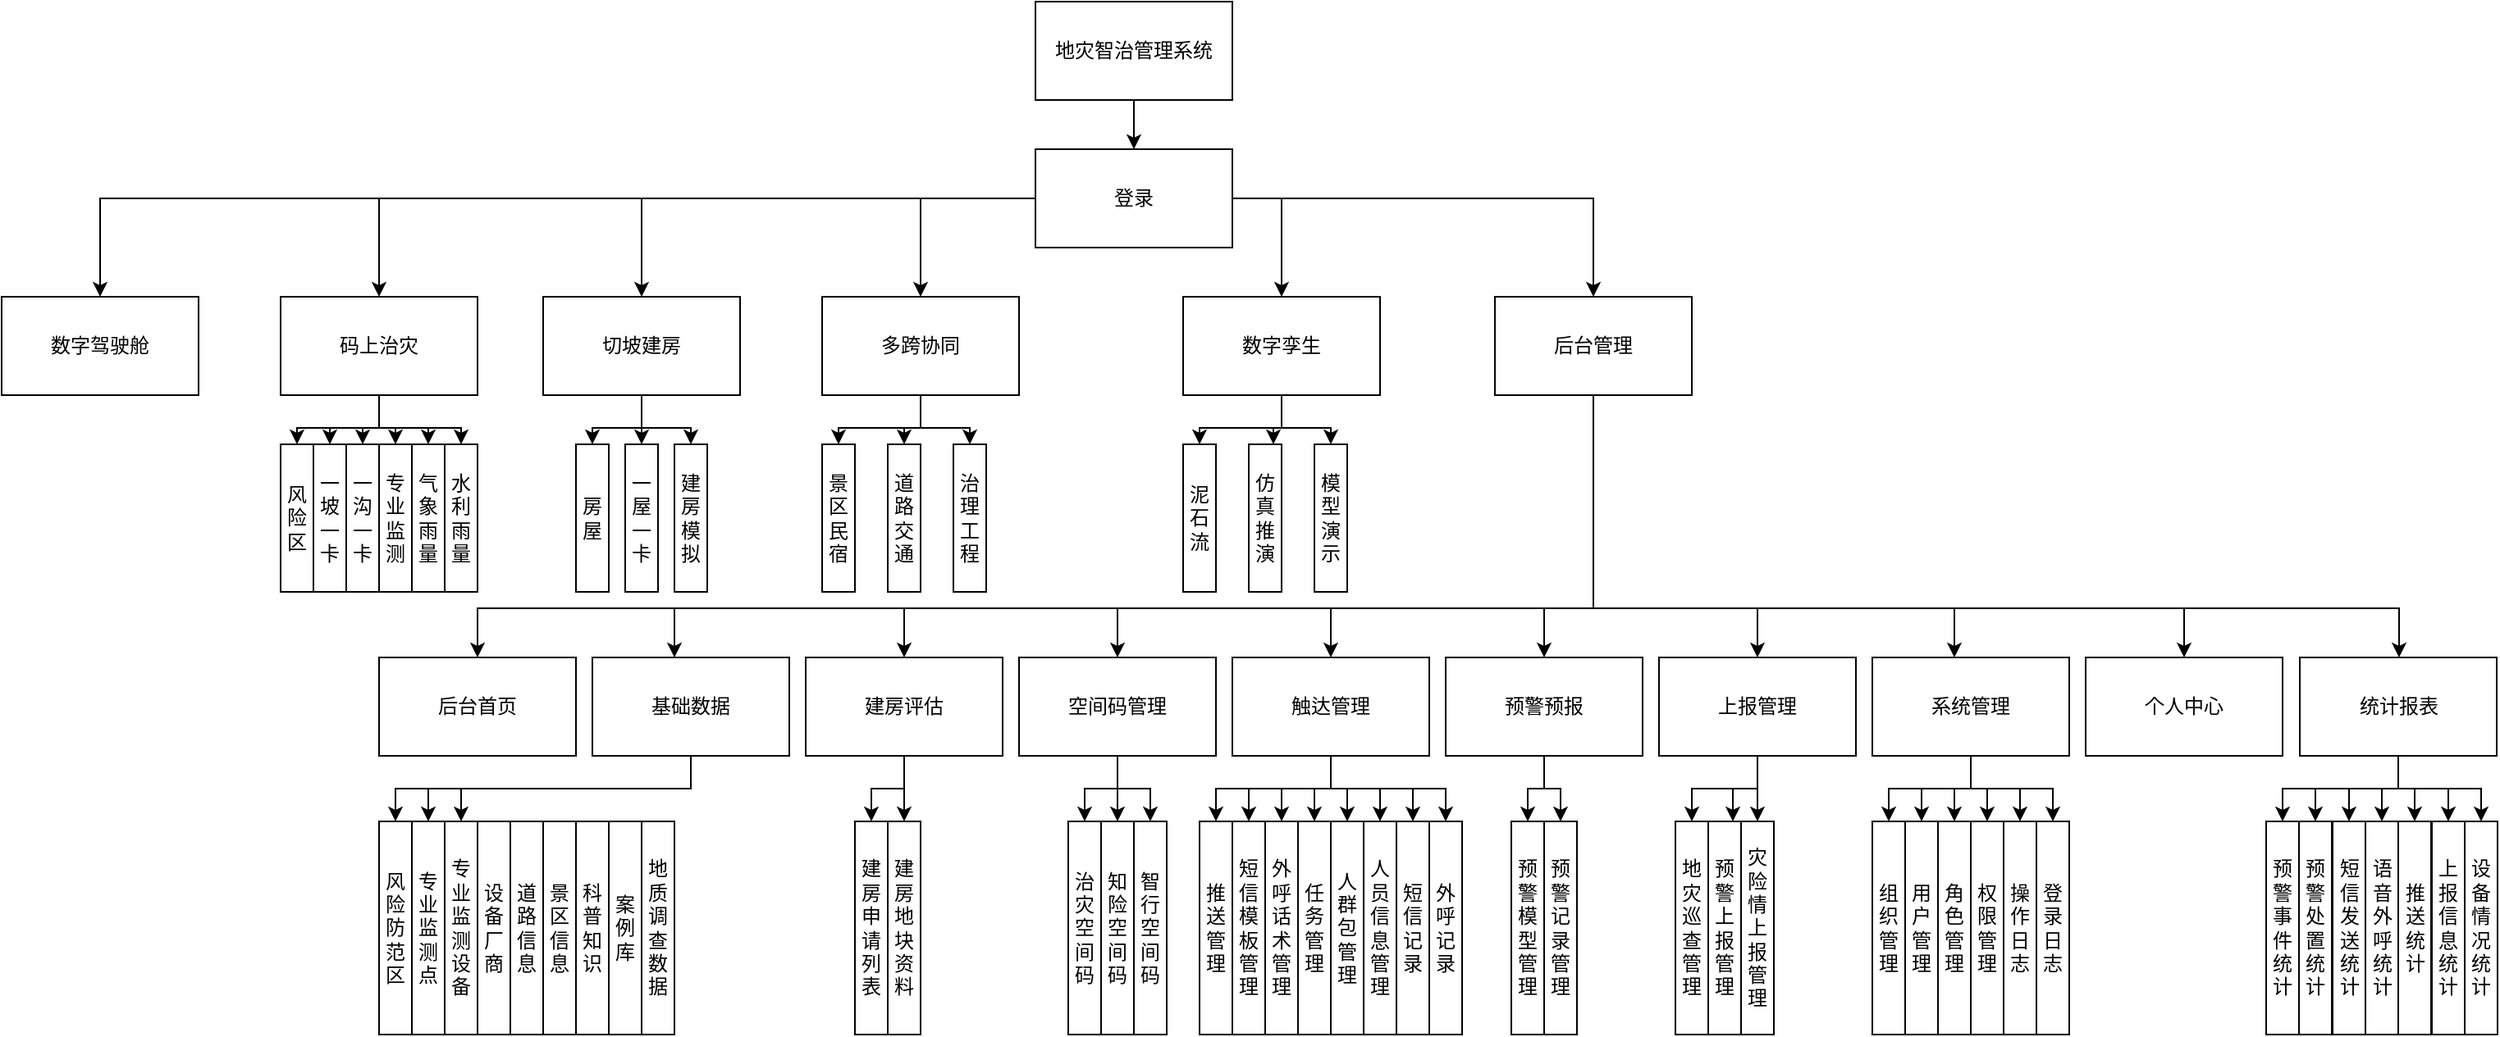 <mxfile version="20.2.3" type="github">
  <diagram id="kvt84RGO9lumkkQBjtx6" name="Page-1">
    <mxGraphModel dx="2249" dy="794" grid="1" gridSize="10" guides="1" tooltips="1" connect="1" arrows="1" fold="1" page="1" pageScale="1" pageWidth="827" pageHeight="1169" math="0" shadow="0">
      <root>
        <mxCell id="0" />
        <mxCell id="1" parent="0" />
        <mxCell id="leN5depsDuXBYQxBNwCu-4" value="" style="edgeStyle=orthogonalEdgeStyle;rounded=0;orthogonalLoop=1;jettySize=auto;html=1;fontColor=default;" parent="1" source="leN5depsDuXBYQxBNwCu-2" target="leN5depsDuXBYQxBNwCu-3" edge="1">
          <mxGeometry relative="1" as="geometry" />
        </mxCell>
        <mxCell id="leN5depsDuXBYQxBNwCu-2" value="地灾智治管理系统" style="rounded=0;whiteSpace=wrap;html=1;fontColor=default;strokeColor=default;fillColor=default;" parent="1" vertex="1">
          <mxGeometry x="350" y="100" width="120" height="60" as="geometry" />
        </mxCell>
        <mxCell id="leN5depsDuXBYQxBNwCu-6" value="" style="edgeStyle=orthogonalEdgeStyle;rounded=0;orthogonalLoop=1;jettySize=auto;html=1;fontColor=default;" parent="1" source="leN5depsDuXBYQxBNwCu-3" target="leN5depsDuXBYQxBNwCu-5" edge="1">
          <mxGeometry relative="1" as="geometry" />
        </mxCell>
        <mxCell id="leN5depsDuXBYQxBNwCu-8" value="" style="edgeStyle=orthogonalEdgeStyle;rounded=0;orthogonalLoop=1;jettySize=auto;html=1;fontColor=default;" parent="1" source="leN5depsDuXBYQxBNwCu-3" target="leN5depsDuXBYQxBNwCu-7" edge="1">
          <mxGeometry relative="1" as="geometry" />
        </mxCell>
        <mxCell id="leN5depsDuXBYQxBNwCu-10" value="" style="edgeStyle=orthogonalEdgeStyle;rounded=0;orthogonalLoop=1;jettySize=auto;html=1;fontColor=default;" parent="1" source="leN5depsDuXBYQxBNwCu-3" target="leN5depsDuXBYQxBNwCu-9" edge="1">
          <mxGeometry relative="1" as="geometry" />
        </mxCell>
        <mxCell id="leN5depsDuXBYQxBNwCu-12" value="" style="edgeStyle=orthogonalEdgeStyle;rounded=0;orthogonalLoop=1;jettySize=auto;html=1;fontColor=default;" parent="1" source="leN5depsDuXBYQxBNwCu-3" target="leN5depsDuXBYQxBNwCu-11" edge="1">
          <mxGeometry relative="1" as="geometry" />
        </mxCell>
        <mxCell id="leN5depsDuXBYQxBNwCu-14" value="" style="edgeStyle=orthogonalEdgeStyle;rounded=0;orthogonalLoop=1;jettySize=auto;html=1;fontColor=default;" parent="1" source="leN5depsDuXBYQxBNwCu-3" target="leN5depsDuXBYQxBNwCu-13" edge="1">
          <mxGeometry relative="1" as="geometry" />
        </mxCell>
        <mxCell id="VClmB1dzTsk2QE2ILGk9-4" style="edgeStyle=orthogonalEdgeStyle;rounded=0;orthogonalLoop=1;jettySize=auto;html=1;entryX=0.5;entryY=0;entryDx=0;entryDy=0;" edge="1" parent="1" target="VClmB1dzTsk2QE2ILGk9-1">
          <mxGeometry relative="1" as="geometry">
            <mxPoint x="470" y="220" as="sourcePoint" />
            <Array as="points">
              <mxPoint x="500" y="220" />
            </Array>
          </mxGeometry>
        </mxCell>
        <mxCell id="leN5depsDuXBYQxBNwCu-3" value="登录" style="whiteSpace=wrap;html=1;rounded=0;fillColor=default;strokeColor=default;fontColor=default;" parent="1" vertex="1">
          <mxGeometry x="350" y="190" width="120" height="60" as="geometry" />
        </mxCell>
        <mxCell id="leN5depsDuXBYQxBNwCu-21" value="" style="edgeStyle=orthogonalEdgeStyle;rounded=0;orthogonalLoop=1;jettySize=auto;html=1;labelBackgroundColor=default;fontColor=default;strokeColor=default;" parent="1" source="leN5depsDuXBYQxBNwCu-5" target="leN5depsDuXBYQxBNwCu-20" edge="1">
          <mxGeometry relative="1" as="geometry" />
        </mxCell>
        <mxCell id="leN5depsDuXBYQxBNwCu-23" value="" style="edgeStyle=orthogonalEdgeStyle;rounded=0;orthogonalLoop=1;jettySize=auto;html=1;labelBackgroundColor=default;fontColor=default;strokeColor=default;" parent="1" source="leN5depsDuXBYQxBNwCu-5" target="leN5depsDuXBYQxBNwCu-22" edge="1">
          <mxGeometry relative="1" as="geometry" />
        </mxCell>
        <mxCell id="DMwfoMyVNtDYeMc3GEsb-8" style="edgeStyle=orthogonalEdgeStyle;rounded=0;orthogonalLoop=1;jettySize=auto;html=1;" parent="1" source="leN5depsDuXBYQxBNwCu-5" target="DMwfoMyVNtDYeMc3GEsb-4" edge="1">
          <mxGeometry relative="1" as="geometry" />
        </mxCell>
        <mxCell id="DMwfoMyVNtDYeMc3GEsb-9" style="edgeStyle=orthogonalEdgeStyle;rounded=0;orthogonalLoop=1;jettySize=auto;html=1;" parent="1" source="leN5depsDuXBYQxBNwCu-5" target="DMwfoMyVNtDYeMc3GEsb-5" edge="1">
          <mxGeometry relative="1" as="geometry" />
        </mxCell>
        <mxCell id="DMwfoMyVNtDYeMc3GEsb-10" style="edgeStyle=orthogonalEdgeStyle;rounded=0;orthogonalLoop=1;jettySize=auto;html=1;" parent="1" source="leN5depsDuXBYQxBNwCu-5" target="DMwfoMyVNtDYeMc3GEsb-6" edge="1">
          <mxGeometry relative="1" as="geometry" />
        </mxCell>
        <mxCell id="DMwfoMyVNtDYeMc3GEsb-11" style="edgeStyle=orthogonalEdgeStyle;rounded=0;orthogonalLoop=1;jettySize=auto;html=1;entryX=0.5;entryY=0;entryDx=0;entryDy=0;" parent="1" source="leN5depsDuXBYQxBNwCu-5" target="DMwfoMyVNtDYeMc3GEsb-7" edge="1">
          <mxGeometry relative="1" as="geometry" />
        </mxCell>
        <mxCell id="leN5depsDuXBYQxBNwCu-5" value="码上治灾" style="whiteSpace=wrap;html=1;rounded=0;fillColor=default;strokeColor=default;fontColor=default;" parent="1" vertex="1">
          <mxGeometry x="-110" y="280" width="120" height="60" as="geometry" />
        </mxCell>
        <mxCell id="leN5depsDuXBYQxBNwCu-25" value="" style="edgeStyle=orthogonalEdgeStyle;rounded=0;orthogonalLoop=1;jettySize=auto;html=1;labelBackgroundColor=default;fontColor=default;strokeColor=default;" parent="1" source="leN5depsDuXBYQxBNwCu-7" target="leN5depsDuXBYQxBNwCu-24" edge="1">
          <mxGeometry relative="1" as="geometry" />
        </mxCell>
        <mxCell id="leN5depsDuXBYQxBNwCu-27" value="" style="edgeStyle=orthogonalEdgeStyle;rounded=0;orthogonalLoop=1;jettySize=auto;html=1;labelBackgroundColor=default;fontColor=default;strokeColor=default;" parent="1" source="leN5depsDuXBYQxBNwCu-7" target="leN5depsDuXBYQxBNwCu-26" edge="1">
          <mxGeometry relative="1" as="geometry" />
        </mxCell>
        <mxCell id="DMwfoMyVNtDYeMc3GEsb-15" style="edgeStyle=orthogonalEdgeStyle;rounded=0;orthogonalLoop=1;jettySize=auto;html=1;" parent="1" source="leN5depsDuXBYQxBNwCu-7" target="DMwfoMyVNtDYeMc3GEsb-14" edge="1">
          <mxGeometry relative="1" as="geometry" />
        </mxCell>
        <mxCell id="leN5depsDuXBYQxBNwCu-7" value="切坡建房" style="whiteSpace=wrap;html=1;rounded=0;fillColor=default;strokeColor=default;fontColor=default;" parent="1" vertex="1">
          <mxGeometry x="50" y="280" width="120" height="60" as="geometry" />
        </mxCell>
        <mxCell id="DMwfoMyVNtDYeMc3GEsb-17" style="edgeStyle=orthogonalEdgeStyle;rounded=0;orthogonalLoop=1;jettySize=auto;html=1;entryX=0.5;entryY=0;entryDx=0;entryDy=0;" parent="1" source="leN5depsDuXBYQxBNwCu-9" target="DMwfoMyVNtDYeMc3GEsb-16" edge="1">
          <mxGeometry relative="1" as="geometry" />
        </mxCell>
        <mxCell id="DMwfoMyVNtDYeMc3GEsb-19" style="edgeStyle=orthogonalEdgeStyle;rounded=0;orthogonalLoop=1;jettySize=auto;html=1;" parent="1" source="leN5depsDuXBYQxBNwCu-9" target="DMwfoMyVNtDYeMc3GEsb-18" edge="1">
          <mxGeometry relative="1" as="geometry" />
        </mxCell>
        <mxCell id="DMwfoMyVNtDYeMc3GEsb-21" style="edgeStyle=orthogonalEdgeStyle;rounded=0;orthogonalLoop=1;jettySize=auto;html=1;" parent="1" source="leN5depsDuXBYQxBNwCu-9" target="DMwfoMyVNtDYeMc3GEsb-20" edge="1">
          <mxGeometry relative="1" as="geometry" />
        </mxCell>
        <mxCell id="leN5depsDuXBYQxBNwCu-9" value="多跨协同" style="whiteSpace=wrap;html=1;rounded=0;fillColor=default;strokeColor=default;fontColor=default;" parent="1" vertex="1">
          <mxGeometry x="220" y="280" width="120" height="60" as="geometry" />
        </mxCell>
        <mxCell id="leN5depsDuXBYQxBNwCu-11" value="数字驾驶舱" style="whiteSpace=wrap;html=1;rounded=0;fillColor=default;strokeColor=default;fontColor=default;" parent="1" vertex="1">
          <mxGeometry x="-280" y="280" width="120" height="60" as="geometry" />
        </mxCell>
        <mxCell id="leN5depsDuXBYQxBNwCu-32" value="" style="edgeStyle=orthogonalEdgeStyle;rounded=0;orthogonalLoop=1;jettySize=auto;html=1;labelBackgroundColor=default;fontColor=default;strokeColor=default;exitX=0.5;exitY=1;exitDx=0;exitDy=0;" parent="1" source="leN5depsDuXBYQxBNwCu-13" target="leN5depsDuXBYQxBNwCu-31" edge="1">
          <mxGeometry relative="1" as="geometry">
            <Array as="points">
              <mxPoint x="690" y="470" />
              <mxPoint x="10" y="470" />
            </Array>
          </mxGeometry>
        </mxCell>
        <mxCell id="leN5depsDuXBYQxBNwCu-35" style="edgeStyle=orthogonalEdgeStyle;rounded=0;orthogonalLoop=1;jettySize=auto;html=1;exitX=0.5;exitY=1;exitDx=0;exitDy=0;labelBackgroundColor=default;fontColor=default;strokeColor=default;" parent="1" source="leN5depsDuXBYQxBNwCu-13" target="leN5depsDuXBYQxBNwCu-33" edge="1">
          <mxGeometry relative="1" as="geometry">
            <Array as="points">
              <mxPoint x="690" y="470" />
              <mxPoint x="130" y="470" />
            </Array>
          </mxGeometry>
        </mxCell>
        <mxCell id="leN5depsDuXBYQxBNwCu-37" value="" style="edgeStyle=orthogonalEdgeStyle;rounded=0;orthogonalLoop=1;jettySize=auto;html=1;labelBackgroundColor=default;fontColor=default;strokeColor=default;exitX=0.5;exitY=1;exitDx=0;exitDy=0;" parent="1" source="leN5depsDuXBYQxBNwCu-13" target="leN5depsDuXBYQxBNwCu-36" edge="1">
          <mxGeometry relative="1" as="geometry">
            <Array as="points">
              <mxPoint x="690" y="470" />
              <mxPoint x="270" y="470" />
            </Array>
          </mxGeometry>
        </mxCell>
        <mxCell id="leN5depsDuXBYQxBNwCu-40" value="" style="edgeStyle=orthogonalEdgeStyle;rounded=0;orthogonalLoop=1;jettySize=auto;html=1;labelBackgroundColor=default;fontColor=default;strokeColor=default;exitX=0.5;exitY=1;exitDx=0;exitDy=0;" parent="1" source="leN5depsDuXBYQxBNwCu-13" target="leN5depsDuXBYQxBNwCu-39" edge="1">
          <mxGeometry relative="1" as="geometry">
            <Array as="points">
              <mxPoint x="690" y="470" />
              <mxPoint x="400" y="470" />
            </Array>
          </mxGeometry>
        </mxCell>
        <mxCell id="leN5depsDuXBYQxBNwCu-42" value="" style="edgeStyle=orthogonalEdgeStyle;rounded=0;orthogonalLoop=1;jettySize=auto;html=1;labelBackgroundColor=default;fontColor=default;strokeColor=default;exitX=0.5;exitY=1;exitDx=0;exitDy=0;" parent="1" source="leN5depsDuXBYQxBNwCu-13" target="leN5depsDuXBYQxBNwCu-41" edge="1">
          <mxGeometry relative="1" as="geometry">
            <Array as="points">
              <mxPoint x="690" y="470" />
              <mxPoint x="530" y="470" />
            </Array>
          </mxGeometry>
        </mxCell>
        <mxCell id="leN5depsDuXBYQxBNwCu-44" value="" style="edgeStyle=orthogonalEdgeStyle;rounded=0;orthogonalLoop=1;jettySize=auto;html=1;labelBackgroundColor=default;fontColor=default;strokeColor=default;" parent="1" source="leN5depsDuXBYQxBNwCu-13" target="leN5depsDuXBYQxBNwCu-43" edge="1">
          <mxGeometry relative="1" as="geometry">
            <Array as="points">
              <mxPoint x="690" y="470" />
              <mxPoint x="660" y="470" />
            </Array>
          </mxGeometry>
        </mxCell>
        <mxCell id="leN5depsDuXBYQxBNwCu-46" value="" style="edgeStyle=orthogonalEdgeStyle;rounded=0;orthogonalLoop=1;jettySize=auto;html=1;labelBackgroundColor=default;fontColor=default;strokeColor=default;" parent="1" source="leN5depsDuXBYQxBNwCu-13" target="leN5depsDuXBYQxBNwCu-45" edge="1">
          <mxGeometry relative="1" as="geometry">
            <Array as="points">
              <mxPoint x="690" y="470" />
              <mxPoint x="790" y="470" />
            </Array>
          </mxGeometry>
        </mxCell>
        <mxCell id="leN5depsDuXBYQxBNwCu-48" value="" style="edgeStyle=orthogonalEdgeStyle;rounded=0;orthogonalLoop=1;jettySize=auto;html=1;labelBackgroundColor=default;fontColor=default;strokeColor=default;exitX=0.5;exitY=1;exitDx=0;exitDy=0;" parent="1" source="leN5depsDuXBYQxBNwCu-13" target="leN5depsDuXBYQxBNwCu-47" edge="1">
          <mxGeometry relative="1" as="geometry">
            <Array as="points">
              <mxPoint x="690" y="470" />
              <mxPoint x="910" y="470" />
            </Array>
          </mxGeometry>
        </mxCell>
        <mxCell id="leN5depsDuXBYQxBNwCu-50" value="" style="edgeStyle=orthogonalEdgeStyle;rounded=0;orthogonalLoop=1;jettySize=auto;html=1;labelBackgroundColor=default;fontColor=default;strokeColor=default;exitX=0.5;exitY=1;exitDx=0;exitDy=0;" parent="1" source="leN5depsDuXBYQxBNwCu-13" target="leN5depsDuXBYQxBNwCu-49" edge="1">
          <mxGeometry relative="1" as="geometry">
            <Array as="points">
              <mxPoint x="690" y="470" />
              <mxPoint x="1050" y="470" />
            </Array>
          </mxGeometry>
        </mxCell>
        <mxCell id="leN5depsDuXBYQxBNwCu-52" value="" style="edgeStyle=orthogonalEdgeStyle;rounded=0;orthogonalLoop=1;jettySize=auto;html=1;labelBackgroundColor=default;fontColor=default;strokeColor=default;exitX=0.5;exitY=1;exitDx=0;exitDy=0;" parent="1" source="leN5depsDuXBYQxBNwCu-13" target="leN5depsDuXBYQxBNwCu-51" edge="1">
          <mxGeometry relative="1" as="geometry">
            <Array as="points">
              <mxPoint x="690" y="470" />
              <mxPoint x="1181" y="470" />
            </Array>
          </mxGeometry>
        </mxCell>
        <mxCell id="leN5depsDuXBYQxBNwCu-13" value="后台管理" style="whiteSpace=wrap;html=1;rounded=0;fillColor=default;strokeColor=default;fontColor=default;" parent="1" vertex="1">
          <mxGeometry x="630" y="280" width="120" height="60" as="geometry" />
        </mxCell>
        <mxCell id="leN5depsDuXBYQxBNwCu-20" value="风险区" style="whiteSpace=wrap;html=1;rounded=0;fillColor=default;strokeColor=default;fontColor=default;" parent="1" vertex="1">
          <mxGeometry x="-110" y="370" width="20" height="90" as="geometry" />
        </mxCell>
        <mxCell id="leN5depsDuXBYQxBNwCu-22" value="一坡一卡" style="whiteSpace=wrap;html=1;rounded=0;fillColor=default;strokeColor=default;fontColor=default;" parent="1" vertex="1">
          <mxGeometry x="-90" y="370" width="20" height="90" as="geometry" />
        </mxCell>
        <mxCell id="leN5depsDuXBYQxBNwCu-24" value="房屋" style="whiteSpace=wrap;html=1;rounded=0;fillColor=default;strokeColor=default;fontColor=default;" parent="1" vertex="1">
          <mxGeometry x="70" y="370" width="20" height="90" as="geometry" />
        </mxCell>
        <mxCell id="leN5depsDuXBYQxBNwCu-26" value="一屋一卡" style="whiteSpace=wrap;html=1;rounded=0;fillColor=default;strokeColor=default;fontColor=default;" parent="1" vertex="1">
          <mxGeometry x="100" y="370" width="20" height="90" as="geometry" />
        </mxCell>
        <mxCell id="leN5depsDuXBYQxBNwCu-31" value="后台首页" style="whiteSpace=wrap;html=1;rounded=0;fillColor=default;strokeColor=default;fontColor=default;" parent="1" vertex="1">
          <mxGeometry x="-50" y="500" width="120" height="60" as="geometry" />
        </mxCell>
        <mxCell id="leN5depsDuXBYQxBNwCu-56" value="" style="edgeStyle=orthogonalEdgeStyle;rounded=0;orthogonalLoop=1;jettySize=auto;html=1;labelBackgroundColor=default;fontColor=default;strokeColor=default;exitX=0.5;exitY=1;exitDx=0;exitDy=0;" parent="1" source="leN5depsDuXBYQxBNwCu-33" target="leN5depsDuXBYQxBNwCu-55" edge="1">
          <mxGeometry relative="1" as="geometry" />
        </mxCell>
        <mxCell id="leN5depsDuXBYQxBNwCu-92" style="edgeStyle=orthogonalEdgeStyle;rounded=0;orthogonalLoop=1;jettySize=auto;html=1;exitX=0.5;exitY=1;exitDx=0;exitDy=0;entryX=0.5;entryY=0;entryDx=0;entryDy=0;labelBackgroundColor=default;fontColor=default;strokeColor=default;" parent="1" source="leN5depsDuXBYQxBNwCu-33" target="leN5depsDuXBYQxBNwCu-53" edge="1">
          <mxGeometry relative="1" as="geometry" />
        </mxCell>
        <mxCell id="leN5depsDuXBYQxBNwCu-94" style="edgeStyle=orthogonalEdgeStyle;rounded=0;orthogonalLoop=1;jettySize=auto;html=1;exitX=0.5;exitY=1;exitDx=0;exitDy=0;entryX=0.5;entryY=0;entryDx=0;entryDy=0;labelBackgroundColor=default;fontColor=default;strokeColor=default;" parent="1" source="leN5depsDuXBYQxBNwCu-33" target="leN5depsDuXBYQxBNwCu-59" edge="1">
          <mxGeometry relative="1" as="geometry" />
        </mxCell>
        <mxCell id="leN5depsDuXBYQxBNwCu-33" value="基础数据" style="whiteSpace=wrap;html=1;rounded=0;fillColor=default;strokeColor=default;fontColor=default;" parent="1" vertex="1">
          <mxGeometry x="80" y="500" width="120" height="60" as="geometry" />
        </mxCell>
        <mxCell id="leN5depsDuXBYQxBNwCu-77" value="" style="edgeStyle=orthogonalEdgeStyle;rounded=0;orthogonalLoop=1;jettySize=auto;html=1;labelBackgroundColor=default;fontColor=default;strokeColor=default;" parent="1" source="leN5depsDuXBYQxBNwCu-36" target="leN5depsDuXBYQxBNwCu-76" edge="1">
          <mxGeometry relative="1" as="geometry" />
        </mxCell>
        <mxCell id="leN5depsDuXBYQxBNwCu-79" value="" style="edgeStyle=orthogonalEdgeStyle;rounded=0;orthogonalLoop=1;jettySize=auto;html=1;labelBackgroundColor=default;fontColor=default;strokeColor=default;" parent="1" source="leN5depsDuXBYQxBNwCu-36" target="leN5depsDuXBYQxBNwCu-78" edge="1">
          <mxGeometry relative="1" as="geometry" />
        </mxCell>
        <mxCell id="leN5depsDuXBYQxBNwCu-36" value="建房评估" style="whiteSpace=wrap;html=1;rounded=0;fillColor=default;strokeColor=default;fontColor=default;" parent="1" vertex="1">
          <mxGeometry x="210" y="500" width="120" height="60" as="geometry" />
        </mxCell>
        <mxCell id="leN5depsDuXBYQxBNwCu-81" value="" style="edgeStyle=orthogonalEdgeStyle;rounded=0;orthogonalLoop=1;jettySize=auto;html=1;labelBackgroundColor=default;fontColor=default;strokeColor=default;" parent="1" source="leN5depsDuXBYQxBNwCu-39" target="leN5depsDuXBYQxBNwCu-80" edge="1">
          <mxGeometry relative="1" as="geometry" />
        </mxCell>
        <mxCell id="leN5depsDuXBYQxBNwCu-83" value="" style="edgeStyle=orthogonalEdgeStyle;rounded=0;orthogonalLoop=1;jettySize=auto;html=1;labelBackgroundColor=default;fontColor=default;strokeColor=default;" parent="1" source="leN5depsDuXBYQxBNwCu-39" target="leN5depsDuXBYQxBNwCu-82" edge="1">
          <mxGeometry relative="1" as="geometry" />
        </mxCell>
        <mxCell id="leN5depsDuXBYQxBNwCu-85" value="" style="edgeStyle=orthogonalEdgeStyle;rounded=0;orthogonalLoop=1;jettySize=auto;html=1;labelBackgroundColor=default;fontColor=default;strokeColor=default;exitX=0.5;exitY=1;exitDx=0;exitDy=0;" parent="1" source="leN5depsDuXBYQxBNwCu-39" target="leN5depsDuXBYQxBNwCu-84" edge="1">
          <mxGeometry relative="1" as="geometry" />
        </mxCell>
        <mxCell id="leN5depsDuXBYQxBNwCu-39" value="空间码管理" style="whiteSpace=wrap;html=1;rounded=0;fillColor=default;strokeColor=default;fontColor=default;" parent="1" vertex="1">
          <mxGeometry x="340" y="500" width="120" height="60" as="geometry" />
        </mxCell>
        <mxCell id="leN5depsDuXBYQxBNwCu-105" value="" style="edgeStyle=orthogonalEdgeStyle;rounded=0;orthogonalLoop=1;jettySize=auto;html=1;labelBackgroundColor=default;fontColor=default;strokeColor=default;" parent="1" source="leN5depsDuXBYQxBNwCu-41" target="leN5depsDuXBYQxBNwCu-104" edge="1">
          <mxGeometry relative="1" as="geometry" />
        </mxCell>
        <mxCell id="leN5depsDuXBYQxBNwCu-113" style="edgeStyle=orthogonalEdgeStyle;rounded=0;orthogonalLoop=1;jettySize=auto;html=1;exitX=0.5;exitY=1;exitDx=0;exitDy=0;labelBackgroundColor=default;fontColor=default;strokeColor=default;" parent="1" source="leN5depsDuXBYQxBNwCu-41" target="leN5depsDuXBYQxBNwCu-106" edge="1">
          <mxGeometry relative="1" as="geometry" />
        </mxCell>
        <mxCell id="leN5depsDuXBYQxBNwCu-114" style="edgeStyle=orthogonalEdgeStyle;rounded=0;orthogonalLoop=1;jettySize=auto;html=1;exitX=0.5;exitY=1;exitDx=0;exitDy=0;labelBackgroundColor=default;fontColor=default;strokeColor=default;" parent="1" source="leN5depsDuXBYQxBNwCu-41" target="leN5depsDuXBYQxBNwCu-107" edge="1">
          <mxGeometry relative="1" as="geometry" />
        </mxCell>
        <mxCell id="leN5depsDuXBYQxBNwCu-115" style="edgeStyle=orthogonalEdgeStyle;rounded=0;orthogonalLoop=1;jettySize=auto;html=1;exitX=0.5;exitY=1;exitDx=0;exitDy=0;labelBackgroundColor=default;fontColor=default;strokeColor=default;" parent="1" source="leN5depsDuXBYQxBNwCu-41" target="leN5depsDuXBYQxBNwCu-108" edge="1">
          <mxGeometry relative="1" as="geometry" />
        </mxCell>
        <mxCell id="leN5depsDuXBYQxBNwCu-116" style="edgeStyle=orthogonalEdgeStyle;rounded=0;orthogonalLoop=1;jettySize=auto;html=1;exitX=0.5;exitY=1;exitDx=0;exitDy=0;labelBackgroundColor=default;fontColor=default;strokeColor=default;" parent="1" source="leN5depsDuXBYQxBNwCu-41" target="leN5depsDuXBYQxBNwCu-109" edge="1">
          <mxGeometry relative="1" as="geometry" />
        </mxCell>
        <mxCell id="leN5depsDuXBYQxBNwCu-117" style="edgeStyle=orthogonalEdgeStyle;rounded=0;orthogonalLoop=1;jettySize=auto;html=1;exitX=0.5;exitY=1;exitDx=0;exitDy=0;entryX=0.5;entryY=0;entryDx=0;entryDy=0;labelBackgroundColor=default;fontColor=default;strokeColor=default;" parent="1" source="leN5depsDuXBYQxBNwCu-41" target="leN5depsDuXBYQxBNwCu-110" edge="1">
          <mxGeometry relative="1" as="geometry" />
        </mxCell>
        <mxCell id="leN5depsDuXBYQxBNwCu-119" style="edgeStyle=orthogonalEdgeStyle;rounded=0;orthogonalLoop=1;jettySize=auto;html=1;exitX=0.5;exitY=1;exitDx=0;exitDy=0;entryX=0.5;entryY=0;entryDx=0;entryDy=0;labelBackgroundColor=default;fontColor=default;strokeColor=default;" parent="1" source="leN5depsDuXBYQxBNwCu-41" target="leN5depsDuXBYQxBNwCu-111" edge="1">
          <mxGeometry relative="1" as="geometry" />
        </mxCell>
        <mxCell id="leN5depsDuXBYQxBNwCu-120" style="edgeStyle=orthogonalEdgeStyle;rounded=0;orthogonalLoop=1;jettySize=auto;html=1;exitX=0.5;exitY=1;exitDx=0;exitDy=0;entryX=0.5;entryY=0;entryDx=0;entryDy=0;labelBackgroundColor=default;fontColor=default;strokeColor=default;" parent="1" source="leN5depsDuXBYQxBNwCu-41" target="leN5depsDuXBYQxBNwCu-112" edge="1">
          <mxGeometry relative="1" as="geometry" />
        </mxCell>
        <mxCell id="leN5depsDuXBYQxBNwCu-41" value="触达管理" style="whiteSpace=wrap;html=1;rounded=0;fillColor=default;strokeColor=default;fontColor=default;" parent="1" vertex="1">
          <mxGeometry x="470" y="500" width="120" height="60" as="geometry" />
        </mxCell>
        <mxCell id="leN5depsDuXBYQxBNwCu-87" value="" style="edgeStyle=orthogonalEdgeStyle;rounded=0;orthogonalLoop=1;jettySize=auto;html=1;labelBackgroundColor=default;fontColor=default;strokeColor=default;" parent="1" source="leN5depsDuXBYQxBNwCu-43" target="leN5depsDuXBYQxBNwCu-86" edge="1">
          <mxGeometry relative="1" as="geometry" />
        </mxCell>
        <mxCell id="leN5depsDuXBYQxBNwCu-97" value="" style="edgeStyle=orthogonalEdgeStyle;rounded=0;orthogonalLoop=1;jettySize=auto;html=1;labelBackgroundColor=default;fontColor=default;strokeColor=default;" parent="1" source="leN5depsDuXBYQxBNwCu-43" target="leN5depsDuXBYQxBNwCu-96" edge="1">
          <mxGeometry relative="1" as="geometry" />
        </mxCell>
        <mxCell id="leN5depsDuXBYQxBNwCu-43" value="预警预报" style="whiteSpace=wrap;html=1;rounded=0;fillColor=default;strokeColor=default;fontColor=default;" parent="1" vertex="1">
          <mxGeometry x="600" y="500" width="120" height="60" as="geometry" />
        </mxCell>
        <mxCell id="leN5depsDuXBYQxBNwCu-99" value="" style="edgeStyle=orthogonalEdgeStyle;rounded=0;orthogonalLoop=1;jettySize=auto;html=1;labelBackgroundColor=default;fontColor=default;strokeColor=default;" parent="1" source="leN5depsDuXBYQxBNwCu-45" target="leN5depsDuXBYQxBNwCu-98" edge="1">
          <mxGeometry relative="1" as="geometry" />
        </mxCell>
        <mxCell id="leN5depsDuXBYQxBNwCu-101" style="edgeStyle=orthogonalEdgeStyle;rounded=0;orthogonalLoop=1;jettySize=auto;html=1;exitX=0.5;exitY=1;exitDx=0;exitDy=0;entryX=0.75;entryY=0;entryDx=0;entryDy=0;labelBackgroundColor=default;fontColor=default;strokeColor=default;" parent="1" source="leN5depsDuXBYQxBNwCu-45" target="leN5depsDuXBYQxBNwCu-100" edge="1">
          <mxGeometry relative="1" as="geometry" />
        </mxCell>
        <mxCell id="leN5depsDuXBYQxBNwCu-103" style="edgeStyle=orthogonalEdgeStyle;rounded=0;orthogonalLoop=1;jettySize=auto;html=1;exitX=0.5;exitY=1;exitDx=0;exitDy=0;labelBackgroundColor=default;fontColor=default;strokeColor=default;" parent="1" source="leN5depsDuXBYQxBNwCu-45" target="leN5depsDuXBYQxBNwCu-102" edge="1">
          <mxGeometry relative="1" as="geometry" />
        </mxCell>
        <mxCell id="leN5depsDuXBYQxBNwCu-45" value="上报管理" style="whiteSpace=wrap;html=1;rounded=0;fillColor=default;strokeColor=default;fontColor=default;" parent="1" vertex="1">
          <mxGeometry x="730" y="500" width="120" height="60" as="geometry" />
        </mxCell>
        <mxCell id="leN5depsDuXBYQxBNwCu-128" style="edgeStyle=orthogonalEdgeStyle;rounded=0;orthogonalLoop=1;jettySize=auto;html=1;exitX=0.5;exitY=1;exitDx=0;exitDy=0;entryX=0.5;entryY=0;entryDx=0;entryDy=0;labelBackgroundColor=default;fontColor=default;strokeColor=default;" parent="1" source="leN5depsDuXBYQxBNwCu-47" target="leN5depsDuXBYQxBNwCu-121" edge="1">
          <mxGeometry relative="1" as="geometry" />
        </mxCell>
        <mxCell id="leN5depsDuXBYQxBNwCu-129" style="edgeStyle=orthogonalEdgeStyle;rounded=0;orthogonalLoop=1;jettySize=auto;html=1;exitX=0.5;exitY=1;exitDx=0;exitDy=0;entryX=0.5;entryY=0;entryDx=0;entryDy=0;labelBackgroundColor=default;fontColor=default;strokeColor=default;" parent="1" source="leN5depsDuXBYQxBNwCu-47" target="leN5depsDuXBYQxBNwCu-123" edge="1">
          <mxGeometry relative="1" as="geometry" />
        </mxCell>
        <mxCell id="leN5depsDuXBYQxBNwCu-130" style="edgeStyle=orthogonalEdgeStyle;rounded=0;orthogonalLoop=1;jettySize=auto;html=1;exitX=0.5;exitY=1;exitDx=0;exitDy=0;entryX=0.5;entryY=0;entryDx=0;entryDy=0;labelBackgroundColor=default;fontColor=default;strokeColor=default;" parent="1" source="leN5depsDuXBYQxBNwCu-47" target="leN5depsDuXBYQxBNwCu-124" edge="1">
          <mxGeometry relative="1" as="geometry" />
        </mxCell>
        <mxCell id="leN5depsDuXBYQxBNwCu-131" style="edgeStyle=orthogonalEdgeStyle;rounded=0;orthogonalLoop=1;jettySize=auto;html=1;exitX=0.5;exitY=1;exitDx=0;exitDy=0;entryX=0.5;entryY=0;entryDx=0;entryDy=0;labelBackgroundColor=default;fontColor=default;strokeColor=default;" parent="1" source="leN5depsDuXBYQxBNwCu-47" target="leN5depsDuXBYQxBNwCu-125" edge="1">
          <mxGeometry relative="1" as="geometry" />
        </mxCell>
        <mxCell id="leN5depsDuXBYQxBNwCu-132" style="edgeStyle=orthogonalEdgeStyle;rounded=0;orthogonalLoop=1;jettySize=auto;html=1;exitX=0.5;exitY=1;exitDx=0;exitDy=0;entryX=0.5;entryY=0;entryDx=0;entryDy=0;labelBackgroundColor=default;fontColor=default;strokeColor=default;" parent="1" source="leN5depsDuXBYQxBNwCu-47" target="leN5depsDuXBYQxBNwCu-126" edge="1">
          <mxGeometry relative="1" as="geometry" />
        </mxCell>
        <mxCell id="leN5depsDuXBYQxBNwCu-133" style="edgeStyle=orthogonalEdgeStyle;rounded=0;orthogonalLoop=1;jettySize=auto;html=1;exitX=0.5;exitY=1;exitDx=0;exitDy=0;entryX=0.5;entryY=0;entryDx=0;entryDy=0;labelBackgroundColor=default;fontColor=default;strokeColor=default;" parent="1" source="leN5depsDuXBYQxBNwCu-47" target="leN5depsDuXBYQxBNwCu-127" edge="1">
          <mxGeometry relative="1" as="geometry" />
        </mxCell>
        <mxCell id="leN5depsDuXBYQxBNwCu-47" value="系统管理" style="whiteSpace=wrap;html=1;rounded=0;fillColor=default;strokeColor=default;fontColor=default;" parent="1" vertex="1">
          <mxGeometry x="860" y="500" width="120" height="60" as="geometry" />
        </mxCell>
        <mxCell id="leN5depsDuXBYQxBNwCu-49" value="个人中心" style="whiteSpace=wrap;html=1;rounded=0;fillColor=default;strokeColor=default;fontColor=default;" parent="1" vertex="1">
          <mxGeometry x="990" y="500" width="120" height="60" as="geometry" />
        </mxCell>
        <mxCell id="leN5depsDuXBYQxBNwCu-143" style="edgeStyle=orthogonalEdgeStyle;rounded=0;orthogonalLoop=1;jettySize=auto;html=1;exitX=0.5;exitY=1;exitDx=0;exitDy=0;labelBackgroundColor=default;fontColor=default;strokeColor=default;" parent="1" source="leN5depsDuXBYQxBNwCu-51" target="leN5depsDuXBYQxBNwCu-136" edge="1">
          <mxGeometry relative="1" as="geometry" />
        </mxCell>
        <mxCell id="leN5depsDuXBYQxBNwCu-144" style="edgeStyle=orthogonalEdgeStyle;rounded=0;orthogonalLoop=1;jettySize=auto;html=1;exitX=0.5;exitY=1;exitDx=0;exitDy=0;labelBackgroundColor=default;fontColor=default;strokeColor=default;" parent="1" source="leN5depsDuXBYQxBNwCu-51" target="leN5depsDuXBYQxBNwCu-137" edge="1">
          <mxGeometry relative="1" as="geometry" />
        </mxCell>
        <mxCell id="leN5depsDuXBYQxBNwCu-145" style="edgeStyle=orthogonalEdgeStyle;rounded=0;orthogonalLoop=1;jettySize=auto;html=1;exitX=0.5;exitY=1;exitDx=0;exitDy=0;entryX=0.5;entryY=0;entryDx=0;entryDy=0;labelBackgroundColor=default;fontColor=default;strokeColor=default;" parent="1" source="leN5depsDuXBYQxBNwCu-51" target="leN5depsDuXBYQxBNwCu-138" edge="1">
          <mxGeometry relative="1" as="geometry" />
        </mxCell>
        <mxCell id="leN5depsDuXBYQxBNwCu-146" style="edgeStyle=orthogonalEdgeStyle;rounded=0;orthogonalLoop=1;jettySize=auto;html=1;exitX=0.5;exitY=1;exitDx=0;exitDy=0;entryX=0.5;entryY=0;entryDx=0;entryDy=0;labelBackgroundColor=default;fontColor=default;strokeColor=default;" parent="1" source="leN5depsDuXBYQxBNwCu-51" target="leN5depsDuXBYQxBNwCu-139" edge="1">
          <mxGeometry relative="1" as="geometry" />
        </mxCell>
        <mxCell id="leN5depsDuXBYQxBNwCu-147" style="edgeStyle=orthogonalEdgeStyle;rounded=0;orthogonalLoop=1;jettySize=auto;html=1;exitX=0.5;exitY=1;exitDx=0;exitDy=0;labelBackgroundColor=default;fontColor=default;strokeColor=default;" parent="1" source="leN5depsDuXBYQxBNwCu-51" target="leN5depsDuXBYQxBNwCu-140" edge="1">
          <mxGeometry relative="1" as="geometry" />
        </mxCell>
        <mxCell id="leN5depsDuXBYQxBNwCu-148" style="edgeStyle=orthogonalEdgeStyle;rounded=0;orthogonalLoop=1;jettySize=auto;html=1;exitX=0.5;exitY=1;exitDx=0;exitDy=0;entryX=0.5;entryY=0;entryDx=0;entryDy=0;labelBackgroundColor=default;fontColor=default;strokeColor=default;" parent="1" source="leN5depsDuXBYQxBNwCu-51" target="leN5depsDuXBYQxBNwCu-141" edge="1">
          <mxGeometry relative="1" as="geometry" />
        </mxCell>
        <mxCell id="leN5depsDuXBYQxBNwCu-149" style="edgeStyle=orthogonalEdgeStyle;rounded=0;orthogonalLoop=1;jettySize=auto;html=1;exitX=0.5;exitY=1;exitDx=0;exitDy=0;entryX=0.5;entryY=0;entryDx=0;entryDy=0;labelBackgroundColor=default;fontColor=default;strokeColor=default;" parent="1" source="leN5depsDuXBYQxBNwCu-51" target="leN5depsDuXBYQxBNwCu-142" edge="1">
          <mxGeometry relative="1" as="geometry" />
        </mxCell>
        <mxCell id="leN5depsDuXBYQxBNwCu-51" value="统计报表" style="whiteSpace=wrap;html=1;rounded=0;fillColor=default;strokeColor=default;fontColor=default;" parent="1" vertex="1">
          <mxGeometry x="1120.5" y="500" width="120" height="60" as="geometry" />
        </mxCell>
        <mxCell id="leN5depsDuXBYQxBNwCu-53" value="风险防范区" style="whiteSpace=wrap;html=1;rounded=0;fillColor=default;strokeColor=default;fontColor=default;" parent="1" vertex="1">
          <mxGeometry x="-50" y="600" width="20" height="130" as="geometry" />
        </mxCell>
        <mxCell id="leN5depsDuXBYQxBNwCu-55" value="专业监测点" style="whiteSpace=wrap;html=1;rounded=0;fillColor=default;strokeColor=default;fontColor=default;" parent="1" vertex="1">
          <mxGeometry x="-30" y="600" width="20" height="130" as="geometry" />
        </mxCell>
        <mxCell id="leN5depsDuXBYQxBNwCu-59" value="专业监测设备" style="whiteSpace=wrap;html=1;rounded=0;fillColor=default;strokeColor=default;fontColor=default;" parent="1" vertex="1">
          <mxGeometry x="-10" y="600" width="20" height="130" as="geometry" />
        </mxCell>
        <mxCell id="leN5depsDuXBYQxBNwCu-64" value="设备厂商" style="whiteSpace=wrap;html=1;rounded=0;fillColor=default;strokeColor=default;fontColor=default;" parent="1" vertex="1">
          <mxGeometry x="10" y="600" width="20" height="130" as="geometry" />
        </mxCell>
        <mxCell id="leN5depsDuXBYQxBNwCu-66" value="道路信息" style="whiteSpace=wrap;html=1;rounded=0;fillColor=default;strokeColor=default;fontColor=default;" parent="1" vertex="1">
          <mxGeometry x="30" y="600" width="20" height="130" as="geometry" />
        </mxCell>
        <mxCell id="leN5depsDuXBYQxBNwCu-68" value="景区信息" style="whiteSpace=wrap;html=1;rounded=0;fillColor=default;strokeColor=default;fontColor=default;" parent="1" vertex="1">
          <mxGeometry x="50" y="600" width="20" height="130" as="geometry" />
        </mxCell>
        <mxCell id="leN5depsDuXBYQxBNwCu-70" value="科普知识" style="whiteSpace=wrap;html=1;rounded=0;fillColor=default;strokeColor=default;fontColor=default;" parent="1" vertex="1">
          <mxGeometry x="70" y="600" width="20" height="130" as="geometry" />
        </mxCell>
        <mxCell id="leN5depsDuXBYQxBNwCu-72" value="案例库" style="whiteSpace=wrap;html=1;rounded=0;fillColor=default;strokeColor=default;fontColor=default;" parent="1" vertex="1">
          <mxGeometry x="90" y="600" width="20" height="130" as="geometry" />
        </mxCell>
        <mxCell id="leN5depsDuXBYQxBNwCu-74" value="地质调查数据" style="whiteSpace=wrap;html=1;rounded=0;fillColor=default;strokeColor=default;fontColor=default;" parent="1" vertex="1">
          <mxGeometry x="110" y="600" width="20" height="130" as="geometry" />
        </mxCell>
        <mxCell id="leN5depsDuXBYQxBNwCu-76" value="建房申请列表" style="whiteSpace=wrap;html=1;rounded=0;fillColor=default;strokeColor=default;fontColor=default;" parent="1" vertex="1">
          <mxGeometry x="240" y="600" width="20" height="130" as="geometry" />
        </mxCell>
        <mxCell id="leN5depsDuXBYQxBNwCu-78" value="建房地块资料" style="whiteSpace=wrap;html=1;rounded=0;fillColor=default;strokeColor=default;fontColor=default;" parent="1" vertex="1">
          <mxGeometry x="260" y="600" width="20" height="130" as="geometry" />
        </mxCell>
        <mxCell id="leN5depsDuXBYQxBNwCu-80" value="治灾空间码" style="whiteSpace=wrap;html=1;rounded=0;fillColor=default;strokeColor=default;fontColor=default;" parent="1" vertex="1">
          <mxGeometry x="370" y="600" width="20" height="130" as="geometry" />
        </mxCell>
        <mxCell id="leN5depsDuXBYQxBNwCu-82" value="知险空间码" style="whiteSpace=wrap;html=1;rounded=0;fillColor=default;strokeColor=default;fontColor=default;" parent="1" vertex="1">
          <mxGeometry x="390" y="600" width="20" height="130" as="geometry" />
        </mxCell>
        <mxCell id="leN5depsDuXBYQxBNwCu-84" value="智行空间码" style="whiteSpace=wrap;html=1;rounded=0;fillColor=default;strokeColor=default;fontColor=default;" parent="1" vertex="1">
          <mxGeometry x="410" y="600" width="20" height="130" as="geometry" />
        </mxCell>
        <mxCell id="leN5depsDuXBYQxBNwCu-86" value="预警模型管理" style="whiteSpace=wrap;html=1;rounded=0;fillColor=default;strokeColor=default;fontColor=default;" parent="1" vertex="1">
          <mxGeometry x="640" y="600" width="20" height="130" as="geometry" />
        </mxCell>
        <mxCell id="leN5depsDuXBYQxBNwCu-96" value="预警记录管理" style="whiteSpace=wrap;html=1;rounded=0;fillColor=default;strokeColor=default;fontColor=default;" parent="1" vertex="1">
          <mxGeometry x="660" y="600" width="20" height="130" as="geometry" />
        </mxCell>
        <mxCell id="leN5depsDuXBYQxBNwCu-98" value="地灾巡查管理" style="whiteSpace=wrap;html=1;rounded=0;fillColor=default;strokeColor=default;fontColor=default;" parent="1" vertex="1">
          <mxGeometry x="740" y="600" width="20" height="130" as="geometry" />
        </mxCell>
        <mxCell id="leN5depsDuXBYQxBNwCu-100" value="预警上报管理" style="whiteSpace=wrap;html=1;rounded=0;fillColor=default;strokeColor=default;fontColor=default;" parent="1" vertex="1">
          <mxGeometry x="760" y="600" width="20" height="130" as="geometry" />
        </mxCell>
        <mxCell id="leN5depsDuXBYQxBNwCu-102" value="灾险情上报管理" style="whiteSpace=wrap;html=1;rounded=0;fillColor=default;strokeColor=default;fontColor=default;" parent="1" vertex="1">
          <mxGeometry x="780" y="600" width="20" height="130" as="geometry" />
        </mxCell>
        <mxCell id="leN5depsDuXBYQxBNwCu-104" value="推送管理" style="whiteSpace=wrap;html=1;rounded=0;fillColor=default;strokeColor=default;fontColor=default;" parent="1" vertex="1">
          <mxGeometry x="450" y="600" width="20" height="130" as="geometry" />
        </mxCell>
        <mxCell id="leN5depsDuXBYQxBNwCu-106" value="短信模板管理" style="whiteSpace=wrap;html=1;rounded=0;fillColor=default;strokeColor=default;fontColor=default;" parent="1" vertex="1">
          <mxGeometry x="470" y="600" width="20" height="130" as="geometry" />
        </mxCell>
        <mxCell id="leN5depsDuXBYQxBNwCu-107" value="外呼话术管理" style="whiteSpace=wrap;html=1;rounded=0;fillColor=default;strokeColor=default;fontColor=default;" parent="1" vertex="1">
          <mxGeometry x="490" y="600" width="20" height="130" as="geometry" />
        </mxCell>
        <mxCell id="leN5depsDuXBYQxBNwCu-108" value="任务管理" style="whiteSpace=wrap;html=1;rounded=0;fillColor=default;strokeColor=default;fontColor=default;" parent="1" vertex="1">
          <mxGeometry x="510" y="600" width="20" height="130" as="geometry" />
        </mxCell>
        <mxCell id="leN5depsDuXBYQxBNwCu-109" value="人群包管理" style="whiteSpace=wrap;html=1;rounded=0;fillColor=default;strokeColor=default;fontColor=default;" parent="1" vertex="1">
          <mxGeometry x="530" y="600" width="20" height="130" as="geometry" />
        </mxCell>
        <mxCell id="leN5depsDuXBYQxBNwCu-110" value="人员信息管理" style="whiteSpace=wrap;html=1;rounded=0;fillColor=default;strokeColor=default;fontColor=default;" parent="1" vertex="1">
          <mxGeometry x="550" y="600" width="20" height="130" as="geometry" />
        </mxCell>
        <mxCell id="leN5depsDuXBYQxBNwCu-111" value="短信记录" style="whiteSpace=wrap;html=1;rounded=0;fillColor=default;strokeColor=default;fontColor=default;" parent="1" vertex="1">
          <mxGeometry x="570" y="600" width="20" height="130" as="geometry" />
        </mxCell>
        <mxCell id="leN5depsDuXBYQxBNwCu-112" value="外呼记录" style="whiteSpace=wrap;html=1;rounded=0;fillColor=default;strokeColor=default;fontColor=default;" parent="1" vertex="1">
          <mxGeometry x="590" y="600" width="20" height="130" as="geometry" />
        </mxCell>
        <mxCell id="leN5depsDuXBYQxBNwCu-121" value="组织管理" style="whiteSpace=wrap;html=1;rounded=0;fillColor=default;strokeColor=default;fontColor=default;" parent="1" vertex="1">
          <mxGeometry x="860" y="600" width="20" height="130" as="geometry" />
        </mxCell>
        <mxCell id="leN5depsDuXBYQxBNwCu-123" value="用户管理" style="whiteSpace=wrap;html=1;rounded=0;fillColor=default;strokeColor=default;fontColor=default;" parent="1" vertex="1">
          <mxGeometry x="880" y="600" width="20" height="130" as="geometry" />
        </mxCell>
        <mxCell id="leN5depsDuXBYQxBNwCu-124" value="角色管理" style="whiteSpace=wrap;html=1;rounded=0;fillColor=default;strokeColor=default;fontColor=default;" parent="1" vertex="1">
          <mxGeometry x="900" y="600" width="20" height="130" as="geometry" />
        </mxCell>
        <mxCell id="leN5depsDuXBYQxBNwCu-125" value="权限管理" style="whiteSpace=wrap;html=1;rounded=0;fillColor=default;strokeColor=default;fontColor=default;" parent="1" vertex="1">
          <mxGeometry x="920" y="600" width="20" height="130" as="geometry" />
        </mxCell>
        <mxCell id="leN5depsDuXBYQxBNwCu-126" value="操作日志" style="whiteSpace=wrap;html=1;rounded=0;fillColor=default;strokeColor=default;fontColor=default;" parent="1" vertex="1">
          <mxGeometry x="940" y="600" width="20" height="130" as="geometry" />
        </mxCell>
        <mxCell id="leN5depsDuXBYQxBNwCu-127" value="登录日志" style="whiteSpace=wrap;html=1;rounded=0;fillColor=default;strokeColor=default;fontColor=default;" parent="1" vertex="1">
          <mxGeometry x="960" y="600" width="20" height="130" as="geometry" />
        </mxCell>
        <mxCell id="leN5depsDuXBYQxBNwCu-136" value="预警事件统计" style="whiteSpace=wrap;html=1;rounded=0;fillColor=default;strokeColor=default;fontColor=default;" parent="1" vertex="1">
          <mxGeometry x="1100" y="600" width="20" height="130" as="geometry" />
        </mxCell>
        <mxCell id="leN5depsDuXBYQxBNwCu-137" value="预警处置统计" style="whiteSpace=wrap;html=1;rounded=0;fillColor=default;strokeColor=default;fontColor=default;" parent="1" vertex="1">
          <mxGeometry x="1120" y="600" width="20" height="130" as="geometry" />
        </mxCell>
        <mxCell id="leN5depsDuXBYQxBNwCu-138" value="短信发送统计" style="whiteSpace=wrap;html=1;rounded=0;fillColor=default;strokeColor=default;fontColor=default;" parent="1" vertex="1">
          <mxGeometry x="1140.5" y="600" width="20" height="130" as="geometry" />
        </mxCell>
        <mxCell id="leN5depsDuXBYQxBNwCu-139" value="语音外呼统计" style="whiteSpace=wrap;html=1;rounded=0;fillColor=default;strokeColor=default;fontColor=default;" parent="1" vertex="1">
          <mxGeometry x="1160.5" y="600" width="20" height="130" as="geometry" />
        </mxCell>
        <mxCell id="leN5depsDuXBYQxBNwCu-140" value="推送统计" style="whiteSpace=wrap;html=1;rounded=0;fillColor=default;strokeColor=default;fontColor=default;" parent="1" vertex="1">
          <mxGeometry x="1180.5" y="600" width="20" height="130" as="geometry" />
        </mxCell>
        <mxCell id="leN5depsDuXBYQxBNwCu-141" value="上报信息统计" style="whiteSpace=wrap;html=1;rounded=0;fillColor=default;strokeColor=default;fontColor=default;" parent="1" vertex="1">
          <mxGeometry x="1201" y="600" width="20" height="130" as="geometry" />
        </mxCell>
        <mxCell id="leN5depsDuXBYQxBNwCu-142" value="设备情况统计" style="whiteSpace=wrap;html=1;rounded=0;fillColor=default;strokeColor=default;fontColor=default;" parent="1" vertex="1">
          <mxGeometry x="1221" y="600" width="20" height="130" as="geometry" />
        </mxCell>
        <mxCell id="DMwfoMyVNtDYeMc3GEsb-4" value="一沟一卡" style="whiteSpace=wrap;html=1;rounded=0;fillColor=default;strokeColor=default;fontColor=default;" parent="1" vertex="1">
          <mxGeometry x="-70" y="370" width="20" height="90" as="geometry" />
        </mxCell>
        <mxCell id="DMwfoMyVNtDYeMc3GEsb-5" value="专业监测" style="whiteSpace=wrap;html=1;rounded=0;fillColor=default;strokeColor=default;fontColor=default;" parent="1" vertex="1">
          <mxGeometry x="-50" y="370" width="20" height="90" as="geometry" />
        </mxCell>
        <mxCell id="DMwfoMyVNtDYeMc3GEsb-6" value="气象雨量" style="whiteSpace=wrap;html=1;rounded=0;fillColor=default;strokeColor=default;fontColor=default;" parent="1" vertex="1">
          <mxGeometry x="-30" y="370" width="20" height="90" as="geometry" />
        </mxCell>
        <mxCell id="DMwfoMyVNtDYeMc3GEsb-7" value="水利雨量" style="whiteSpace=wrap;html=1;rounded=0;fillColor=default;strokeColor=default;fontColor=default;" parent="1" vertex="1">
          <mxGeometry x="-10" y="370" width="20" height="90" as="geometry" />
        </mxCell>
        <mxCell id="DMwfoMyVNtDYeMc3GEsb-14" value="建房模拟" style="whiteSpace=wrap;html=1;rounded=0;fillColor=default;strokeColor=default;fontColor=default;" parent="1" vertex="1">
          <mxGeometry x="130" y="370" width="20" height="90" as="geometry" />
        </mxCell>
        <mxCell id="DMwfoMyVNtDYeMc3GEsb-16" value="景区民宿" style="whiteSpace=wrap;html=1;rounded=0;fillColor=default;strokeColor=default;fontColor=default;" parent="1" vertex="1">
          <mxGeometry x="220" y="370" width="20" height="90" as="geometry" />
        </mxCell>
        <mxCell id="DMwfoMyVNtDYeMc3GEsb-18" value="道路交通" style="whiteSpace=wrap;html=1;rounded=0;fillColor=default;strokeColor=default;fontColor=default;" parent="1" vertex="1">
          <mxGeometry x="260" y="370" width="20" height="90" as="geometry" />
        </mxCell>
        <mxCell id="DMwfoMyVNtDYeMc3GEsb-20" value="治理工程" style="whiteSpace=wrap;html=1;rounded=0;fillColor=default;strokeColor=default;fontColor=default;" parent="1" vertex="1">
          <mxGeometry x="300" y="370" width="20" height="90" as="geometry" />
        </mxCell>
        <mxCell id="VClmB1dzTsk2QE2ILGk9-12" style="edgeStyle=orthogonalEdgeStyle;rounded=0;orthogonalLoop=1;jettySize=auto;html=1;" edge="1" parent="1" source="VClmB1dzTsk2QE2ILGk9-1" target="VClmB1dzTsk2QE2ILGk9-5">
          <mxGeometry relative="1" as="geometry" />
        </mxCell>
        <mxCell id="VClmB1dzTsk2QE2ILGk9-13" style="edgeStyle=orthogonalEdgeStyle;rounded=0;orthogonalLoop=1;jettySize=auto;html=1;entryX=0.75;entryY=0;entryDx=0;entryDy=0;" edge="1" parent="1" source="VClmB1dzTsk2QE2ILGk9-1" target="VClmB1dzTsk2QE2ILGk9-6">
          <mxGeometry relative="1" as="geometry" />
        </mxCell>
        <mxCell id="VClmB1dzTsk2QE2ILGk9-14" style="edgeStyle=orthogonalEdgeStyle;rounded=0;orthogonalLoop=1;jettySize=auto;html=1;" edge="1" parent="1" source="VClmB1dzTsk2QE2ILGk9-1" target="VClmB1dzTsk2QE2ILGk9-7">
          <mxGeometry relative="1" as="geometry" />
        </mxCell>
        <mxCell id="VClmB1dzTsk2QE2ILGk9-1" value="数字孪生" style="whiteSpace=wrap;html=1;rounded=0;fillColor=default;strokeColor=default;fontColor=default;" vertex="1" parent="1">
          <mxGeometry x="440" y="280" width="120" height="60" as="geometry" />
        </mxCell>
        <mxCell id="VClmB1dzTsk2QE2ILGk9-5" value="泥石流" style="whiteSpace=wrap;html=1;rounded=0;fillColor=default;strokeColor=default;fontColor=default;" vertex="1" parent="1">
          <mxGeometry x="440" y="370" width="20" height="90" as="geometry" />
        </mxCell>
        <mxCell id="VClmB1dzTsk2QE2ILGk9-6" value="仿真推演" style="whiteSpace=wrap;html=1;rounded=0;fillColor=default;strokeColor=default;fontColor=default;" vertex="1" parent="1">
          <mxGeometry x="480" y="370" width="20" height="90" as="geometry" />
        </mxCell>
        <mxCell id="VClmB1dzTsk2QE2ILGk9-7" value="模型演示" style="whiteSpace=wrap;html=1;rounded=0;fillColor=default;strokeColor=default;fontColor=default;" vertex="1" parent="1">
          <mxGeometry x="520" y="370" width="20" height="90" as="geometry" />
        </mxCell>
      </root>
    </mxGraphModel>
  </diagram>
</mxfile>
